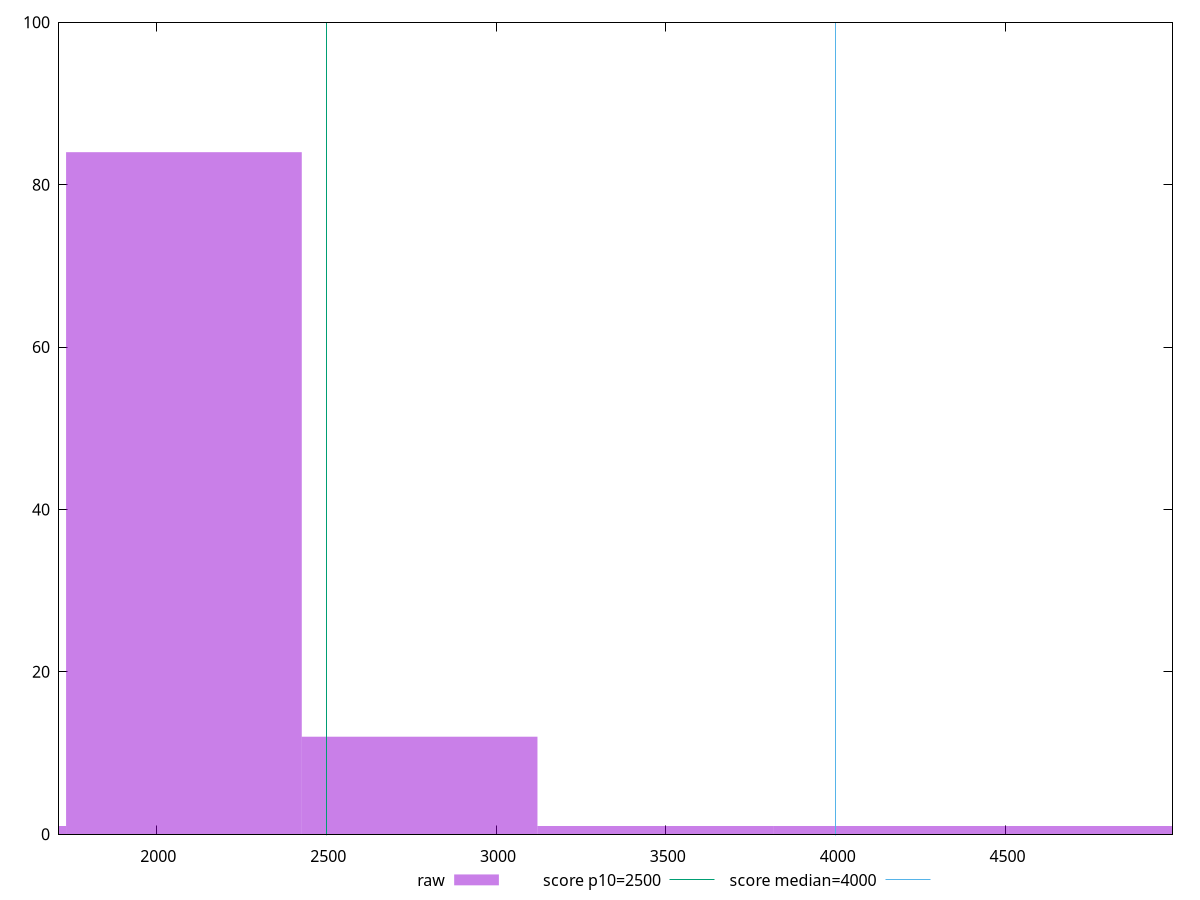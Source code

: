 reset

$raw <<EOF
1387.567656555275 1
2775.13531311055 12
2081.351484832913 84
4162.702969665826 1
4856.486797943463 1
3468.9191413881877 1
EOF

set key outside below
set boxwidth 693.7838282776376
set xrange [1713.645:4991.300000000001]
set yrange [0:100]
set trange [0:100]
set style fill transparent solid 0.5 noborder

set parametric
set terminal svg size 640, 490 enhanced background rgb 'white'
set output "reports/report_00032_2021-02-25T10-28-15.087Z/largest-contentful-paint/samples/music/raw/histogram.svg"

plot $raw title "raw" with boxes, \
     2500,t title "score p10=2500", \
     4000,t title "score median=4000"

reset
